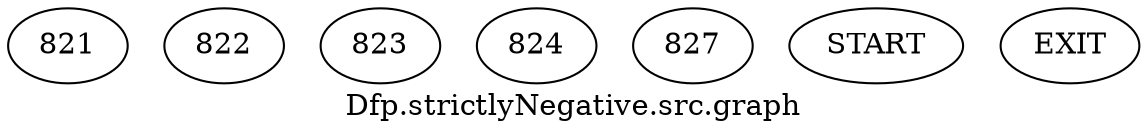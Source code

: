 /* --------------------------------------------------- */
/* Generated by Dr. Garbage Control Flow Graph Factory */
/* http://www.drgarbage.com                            */
/* Version: 4.5.0.201508311741                         */
/* Retrieved on: 2020-01-06 17:32:32.573               */
/* --------------------------------------------------- */
digraph "Dfp.strictlyNegative.src.graph" {
 graph [label="Dfp.strictlyNegative.src.graph"];
 2 [label="821" ]
 3 [label="822" ]
 4 [label="823" ]
 5 [label="824" ]
 6 [label="827" ]
 7 [label="START" ]
 8 [label="EXIT" ]
 7  2
 2  3
 3  4
 4  5
 2  6
 5  8
 6  8
}
